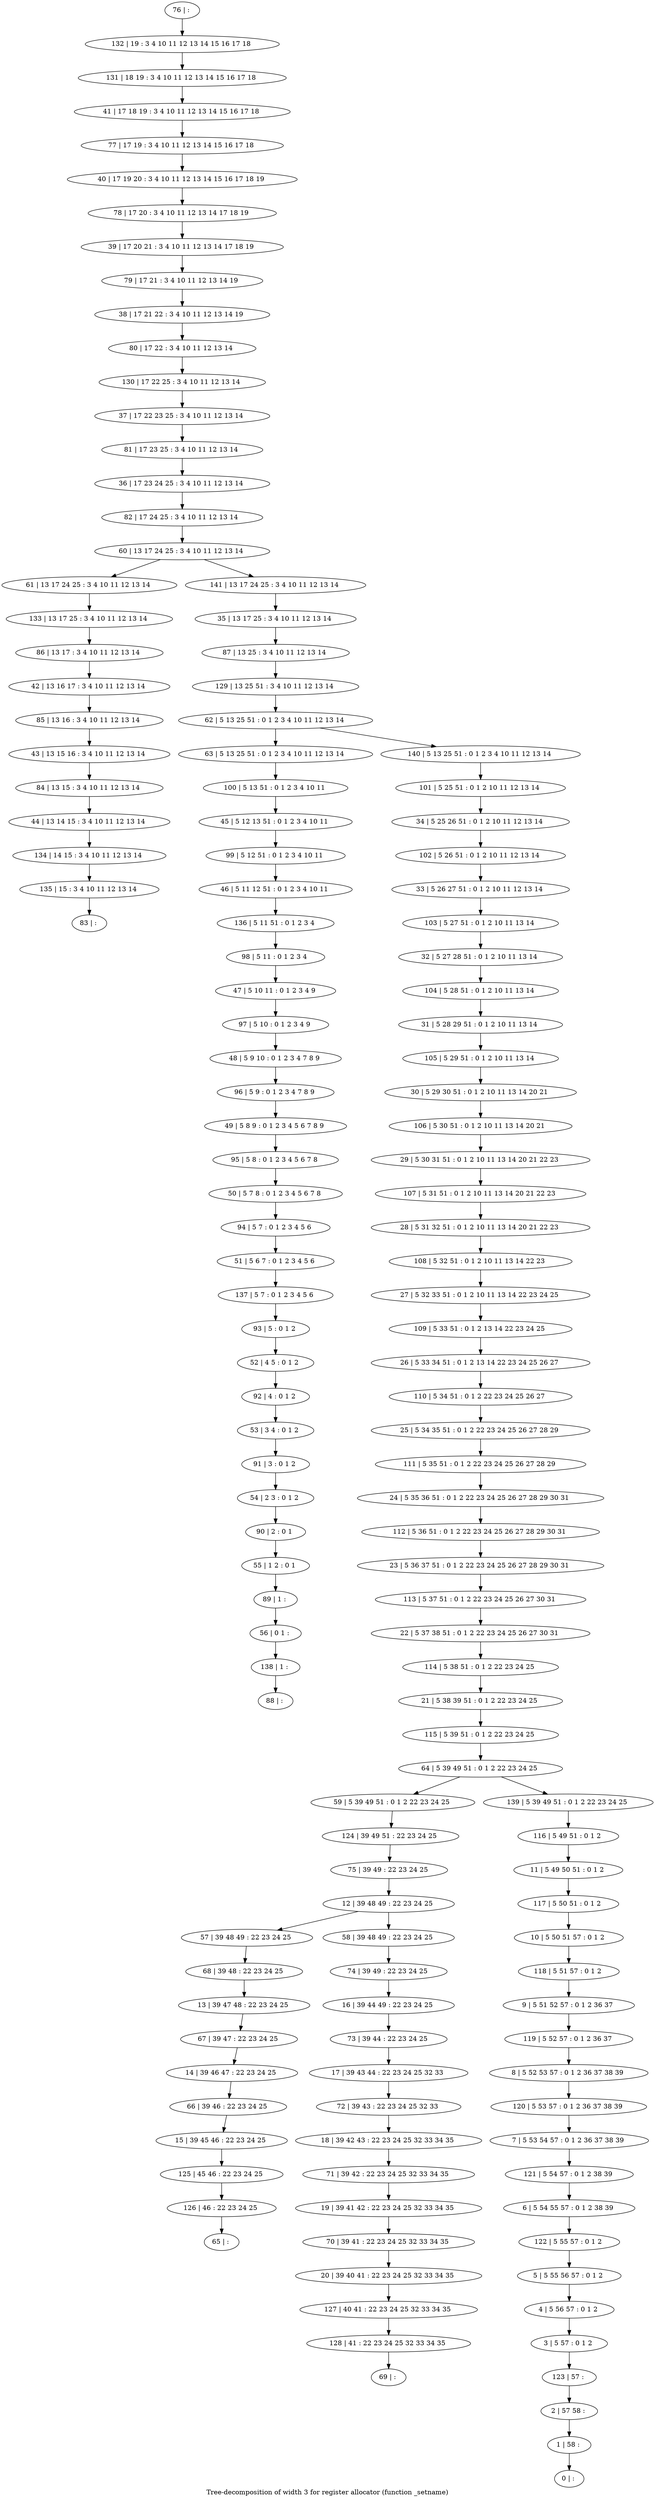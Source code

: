 digraph G {
graph [label="Tree-decomposition of width 3 for register allocator (function _setname)"]
0[label="0 | : "];
1[label="1 | 58 : "];
2[label="2 | 57 58 : "];
3[label="3 | 5 57 : 0 1 2 "];
4[label="4 | 5 56 57 : 0 1 2 "];
5[label="5 | 5 55 56 57 : 0 1 2 "];
6[label="6 | 5 54 55 57 : 0 1 2 38 39 "];
7[label="7 | 5 53 54 57 : 0 1 2 36 37 38 39 "];
8[label="8 | 5 52 53 57 : 0 1 2 36 37 38 39 "];
9[label="9 | 5 51 52 57 : 0 1 2 36 37 "];
10[label="10 | 5 50 51 57 : 0 1 2 "];
11[label="11 | 5 49 50 51 : 0 1 2 "];
12[label="12 | 39 48 49 : 22 23 24 25 "];
13[label="13 | 39 47 48 : 22 23 24 25 "];
14[label="14 | 39 46 47 : 22 23 24 25 "];
15[label="15 | 39 45 46 : 22 23 24 25 "];
16[label="16 | 39 44 49 : 22 23 24 25 "];
17[label="17 | 39 43 44 : 22 23 24 25 32 33 "];
18[label="18 | 39 42 43 : 22 23 24 25 32 33 34 35 "];
19[label="19 | 39 41 42 : 22 23 24 25 32 33 34 35 "];
20[label="20 | 39 40 41 : 22 23 24 25 32 33 34 35 "];
21[label="21 | 5 38 39 51 : 0 1 2 22 23 24 25 "];
22[label="22 | 5 37 38 51 : 0 1 2 22 23 24 25 26 27 30 31 "];
23[label="23 | 5 36 37 51 : 0 1 2 22 23 24 25 26 27 28 29 30 31 "];
24[label="24 | 5 35 36 51 : 0 1 2 22 23 24 25 26 27 28 29 30 31 "];
25[label="25 | 5 34 35 51 : 0 1 2 22 23 24 25 26 27 28 29 "];
26[label="26 | 5 33 34 51 : 0 1 2 13 14 22 23 24 25 26 27 "];
27[label="27 | 5 32 33 51 : 0 1 2 10 11 13 14 22 23 24 25 "];
28[label="28 | 5 31 32 51 : 0 1 2 10 11 13 14 20 21 22 23 "];
29[label="29 | 5 30 31 51 : 0 1 2 10 11 13 14 20 21 22 23 "];
30[label="30 | 5 29 30 51 : 0 1 2 10 11 13 14 20 21 "];
31[label="31 | 5 28 29 51 : 0 1 2 10 11 13 14 "];
32[label="32 | 5 27 28 51 : 0 1 2 10 11 13 14 "];
33[label="33 | 5 26 27 51 : 0 1 2 10 11 12 13 14 "];
34[label="34 | 5 25 26 51 : 0 1 2 10 11 12 13 14 "];
35[label="35 | 13 17 25 : 3 4 10 11 12 13 14 "];
36[label="36 | 17 23 24 25 : 3 4 10 11 12 13 14 "];
37[label="37 | 17 22 23 25 : 3 4 10 11 12 13 14 "];
38[label="38 | 17 21 22 : 3 4 10 11 12 13 14 19 "];
39[label="39 | 17 20 21 : 3 4 10 11 12 13 14 17 18 19 "];
40[label="40 | 17 19 20 : 3 4 10 11 12 13 14 15 16 17 18 19 "];
41[label="41 | 17 18 19 : 3 4 10 11 12 13 14 15 16 17 18 "];
42[label="42 | 13 16 17 : 3 4 10 11 12 13 14 "];
43[label="43 | 13 15 16 : 3 4 10 11 12 13 14 "];
44[label="44 | 13 14 15 : 3 4 10 11 12 13 14 "];
45[label="45 | 5 12 13 51 : 0 1 2 3 4 10 11 "];
46[label="46 | 5 11 12 51 : 0 1 2 3 4 10 11 "];
47[label="47 | 5 10 11 : 0 1 2 3 4 9 "];
48[label="48 | 5 9 10 : 0 1 2 3 4 7 8 9 "];
49[label="49 | 5 8 9 : 0 1 2 3 4 5 6 7 8 9 "];
50[label="50 | 5 7 8 : 0 1 2 3 4 5 6 7 8 "];
51[label="51 | 5 6 7 : 0 1 2 3 4 5 6 "];
52[label="52 | 4 5 : 0 1 2 "];
53[label="53 | 3 4 : 0 1 2 "];
54[label="54 | 2 3 : 0 1 2 "];
55[label="55 | 1 2 : 0 1 "];
56[label="56 | 0 1 : "];
57[label="57 | 39 48 49 : 22 23 24 25 "];
58[label="58 | 39 48 49 : 22 23 24 25 "];
59[label="59 | 5 39 49 51 : 0 1 2 22 23 24 25 "];
60[label="60 | 13 17 24 25 : 3 4 10 11 12 13 14 "];
61[label="61 | 13 17 24 25 : 3 4 10 11 12 13 14 "];
62[label="62 | 5 13 25 51 : 0 1 2 3 4 10 11 12 13 14 "];
63[label="63 | 5 13 25 51 : 0 1 2 3 4 10 11 12 13 14 "];
64[label="64 | 5 39 49 51 : 0 1 2 22 23 24 25 "];
65[label="65 | : "];
66[label="66 | 39 46 : 22 23 24 25 "];
67[label="67 | 39 47 : 22 23 24 25 "];
68[label="68 | 39 48 : 22 23 24 25 "];
69[label="69 | : "];
70[label="70 | 39 41 : 22 23 24 25 32 33 34 35 "];
71[label="71 | 39 42 : 22 23 24 25 32 33 34 35 "];
72[label="72 | 39 43 : 22 23 24 25 32 33 "];
73[label="73 | 39 44 : 22 23 24 25 "];
74[label="74 | 39 49 : 22 23 24 25 "];
75[label="75 | 39 49 : 22 23 24 25 "];
76[label="76 | : "];
77[label="77 | 17 19 : 3 4 10 11 12 13 14 15 16 17 18 "];
78[label="78 | 17 20 : 3 4 10 11 12 13 14 17 18 19 "];
79[label="79 | 17 21 : 3 4 10 11 12 13 14 19 "];
80[label="80 | 17 22 : 3 4 10 11 12 13 14 "];
81[label="81 | 17 23 25 : 3 4 10 11 12 13 14 "];
82[label="82 | 17 24 25 : 3 4 10 11 12 13 14 "];
83[label="83 | : "];
84[label="84 | 13 15 : 3 4 10 11 12 13 14 "];
85[label="85 | 13 16 : 3 4 10 11 12 13 14 "];
86[label="86 | 13 17 : 3 4 10 11 12 13 14 "];
87[label="87 | 13 25 : 3 4 10 11 12 13 14 "];
88[label="88 | : "];
89[label="89 | 1 : "];
90[label="90 | 2 : 0 1 "];
91[label="91 | 3 : 0 1 2 "];
92[label="92 | 4 : 0 1 2 "];
93[label="93 | 5 : 0 1 2 "];
94[label="94 | 5 7 : 0 1 2 3 4 5 6 "];
95[label="95 | 5 8 : 0 1 2 3 4 5 6 7 8 "];
96[label="96 | 5 9 : 0 1 2 3 4 7 8 9 "];
97[label="97 | 5 10 : 0 1 2 3 4 9 "];
98[label="98 | 5 11 : 0 1 2 3 4 "];
99[label="99 | 5 12 51 : 0 1 2 3 4 10 11 "];
100[label="100 | 5 13 51 : 0 1 2 3 4 10 11 "];
101[label="101 | 5 25 51 : 0 1 2 10 11 12 13 14 "];
102[label="102 | 5 26 51 : 0 1 2 10 11 12 13 14 "];
103[label="103 | 5 27 51 : 0 1 2 10 11 13 14 "];
104[label="104 | 5 28 51 : 0 1 2 10 11 13 14 "];
105[label="105 | 5 29 51 : 0 1 2 10 11 13 14 "];
106[label="106 | 5 30 51 : 0 1 2 10 11 13 14 20 21 "];
107[label="107 | 5 31 51 : 0 1 2 10 11 13 14 20 21 22 23 "];
108[label="108 | 5 32 51 : 0 1 2 10 11 13 14 22 23 "];
109[label="109 | 5 33 51 : 0 1 2 13 14 22 23 24 25 "];
110[label="110 | 5 34 51 : 0 1 2 22 23 24 25 26 27 "];
111[label="111 | 5 35 51 : 0 1 2 22 23 24 25 26 27 28 29 "];
112[label="112 | 5 36 51 : 0 1 2 22 23 24 25 26 27 28 29 30 31 "];
113[label="113 | 5 37 51 : 0 1 2 22 23 24 25 26 27 30 31 "];
114[label="114 | 5 38 51 : 0 1 2 22 23 24 25 "];
115[label="115 | 5 39 51 : 0 1 2 22 23 24 25 "];
116[label="116 | 5 49 51 : 0 1 2 "];
117[label="117 | 5 50 51 : 0 1 2 "];
118[label="118 | 5 51 57 : 0 1 2 "];
119[label="119 | 5 52 57 : 0 1 2 36 37 "];
120[label="120 | 5 53 57 : 0 1 2 36 37 38 39 "];
121[label="121 | 5 54 57 : 0 1 2 38 39 "];
122[label="122 | 5 55 57 : 0 1 2 "];
123[label="123 | 57 : "];
124[label="124 | 39 49 51 : 22 23 24 25 "];
125[label="125 | 45 46 : 22 23 24 25 "];
126[label="126 | 46 : 22 23 24 25 "];
127[label="127 | 40 41 : 22 23 24 25 32 33 34 35 "];
128[label="128 | 41 : 22 23 24 25 32 33 34 35 "];
129[label="129 | 13 25 51 : 3 4 10 11 12 13 14 "];
130[label="130 | 17 22 25 : 3 4 10 11 12 13 14 "];
131[label="131 | 18 19 : 3 4 10 11 12 13 14 15 16 17 18 "];
132[label="132 | 19 : 3 4 10 11 12 13 14 15 16 17 18 "];
133[label="133 | 13 17 25 : 3 4 10 11 12 13 14 "];
134[label="134 | 14 15 : 3 4 10 11 12 13 14 "];
135[label="135 | 15 : 3 4 10 11 12 13 14 "];
136[label="136 | 5 11 51 : 0 1 2 3 4 "];
137[label="137 | 5 7 : 0 1 2 3 4 5 6 "];
138[label="138 | 1 : "];
139[label="139 | 5 39 49 51 : 0 1 2 22 23 24 25 "];
140[label="140 | 5 13 25 51 : 0 1 2 3 4 10 11 12 13 14 "];
141[label="141 | 13 17 24 25 : 3 4 10 11 12 13 14 "];
12->57 ;
12->58 ;
66->15 ;
14->66 ;
67->14 ;
13->67 ;
68->13 ;
57->68 ;
70->20 ;
19->70 ;
71->19 ;
18->71 ;
72->18 ;
17->72 ;
73->17 ;
16->73 ;
74->16 ;
58->74 ;
75->12 ;
84->44 ;
43->84 ;
85->43 ;
42->85 ;
86->42 ;
89->56 ;
55->89 ;
90->55 ;
54->90 ;
91->54 ;
53->91 ;
92->53 ;
52->92 ;
93->52 ;
94->51 ;
50->94 ;
95->50 ;
49->95 ;
96->49 ;
48->96 ;
97->48 ;
47->97 ;
98->47 ;
99->46 ;
45->99 ;
100->45 ;
63->100 ;
124->75 ;
59->124 ;
15->125 ;
126->65 ;
125->126 ;
20->127 ;
128->69 ;
127->128 ;
133->86 ;
61->133 ;
44->134 ;
135->83 ;
134->135 ;
136->98 ;
46->136 ;
137->93 ;
51->137 ;
138->88 ;
56->138 ;
76->132 ;
132->131 ;
131->41 ;
41->77 ;
77->40 ;
40->78 ;
78->39 ;
39->79 ;
79->38 ;
38->80 ;
80->130 ;
130->37 ;
37->81 ;
81->36 ;
36->82 ;
82->60 ;
35->87 ;
87->129 ;
129->62 ;
101->34 ;
34->102 ;
102->33 ;
33->103 ;
103->32 ;
32->104 ;
104->31 ;
31->105 ;
105->30 ;
30->106 ;
106->29 ;
29->107 ;
107->28 ;
28->108 ;
108->27 ;
27->109 ;
109->26 ;
26->110 ;
110->25 ;
25->111 ;
111->24 ;
24->112 ;
112->23 ;
23->113 ;
113->22 ;
22->114 ;
114->21 ;
21->115 ;
115->64 ;
116->11 ;
11->117 ;
117->10 ;
10->118 ;
118->9 ;
9->119 ;
119->8 ;
8->120 ;
120->7 ;
7->121 ;
121->6 ;
6->122 ;
122->5 ;
5->4 ;
4->3 ;
3->123 ;
123->2 ;
2->1 ;
1->0 ;
139->116 ;
140->101 ;
141->35 ;
64->59 ;
64->139 ;
62->63 ;
62->140 ;
60->61 ;
60->141 ;
}
